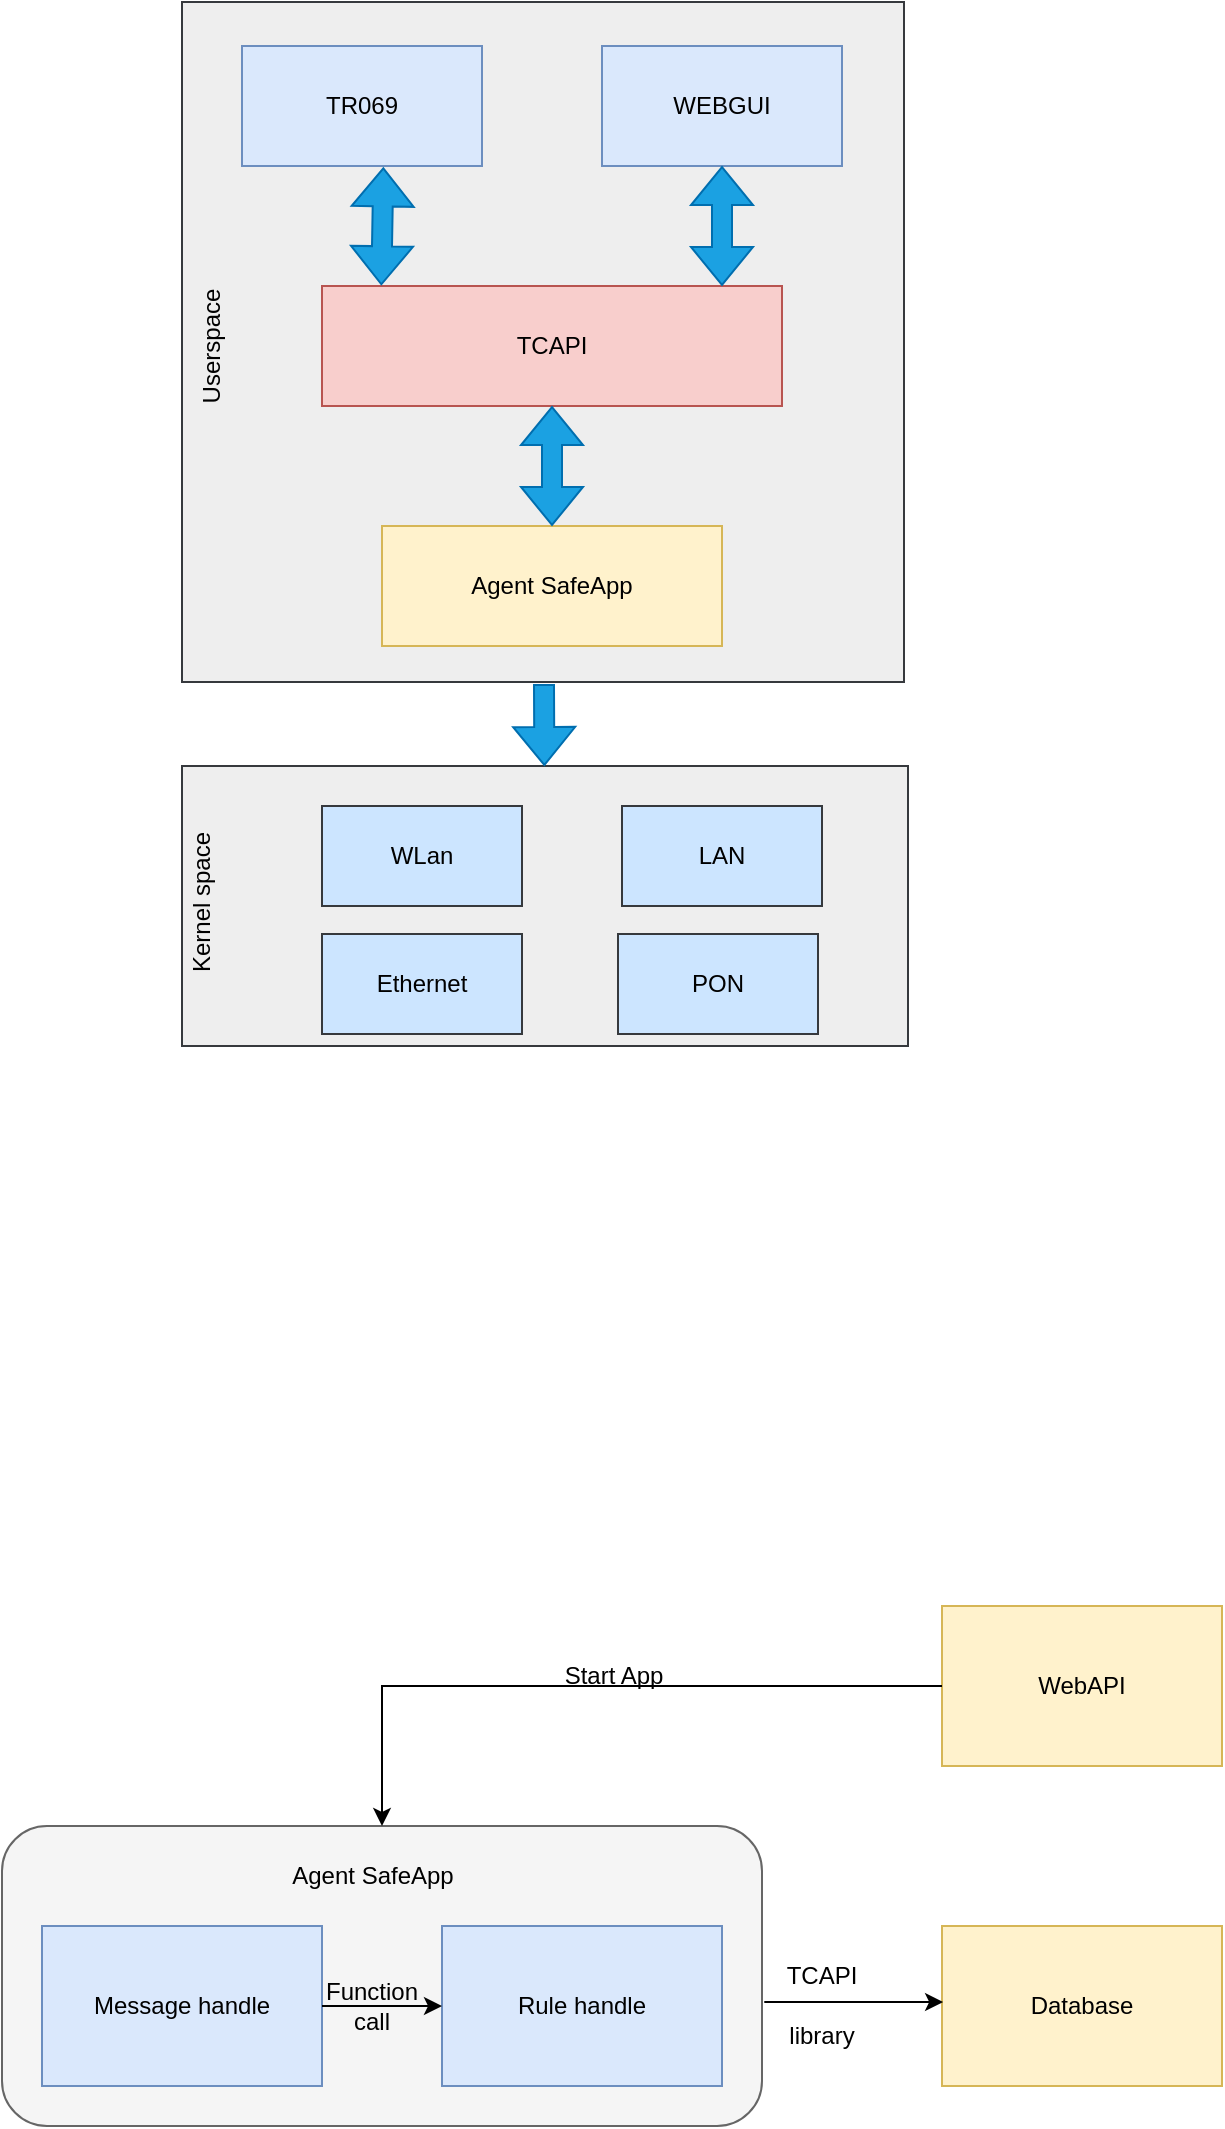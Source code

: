 <mxfile version="17.1.2" type="github">
  <diagram id="qp7meZ9fyToWihRMTy-W" name="Page-1">
    <mxGraphModel dx="789" dy="409" grid="0" gridSize="10" guides="1" tooltips="1" connect="1" arrows="1" fold="1" page="1" pageScale="1" pageWidth="150000" pageHeight="150000" math="0" shadow="0">
      <root>
        <mxCell id="0" />
        <mxCell id="1" parent="0" />
        <mxCell id="mK8-xpyxY12oYqtk83cb-34" value="" style="rounded=1;whiteSpace=wrap;html=1;fillColor=#f5f5f5;fontColor=#333333;strokeColor=#666666;" parent="1" vertex="1">
          <mxGeometry x="120" y="1030" width="380" height="150" as="geometry" />
        </mxCell>
        <mxCell id="mK8-xpyxY12oYqtk83cb-23" value="" style="rounded=0;whiteSpace=wrap;html=1;fillColor=#eeeeee;strokeColor=#36393d;" parent="1" vertex="1">
          <mxGeometry x="210" y="500" width="363" height="140" as="geometry" />
        </mxCell>
        <mxCell id="mK8-xpyxY12oYqtk83cb-22" value="" style="rounded=0;whiteSpace=wrap;html=1;fillColor=#eeeeee;strokeColor=#36393d;" parent="1" vertex="1">
          <mxGeometry x="210" y="118" width="361" height="340" as="geometry" />
        </mxCell>
        <mxCell id="mK8-xpyxY12oYqtk83cb-6" value="TR069" style="rounded=0;whiteSpace=wrap;html=1;fillColor=#dae8fc;strokeColor=#6c8ebf;" parent="1" vertex="1">
          <mxGeometry x="240" y="140" width="120" height="60" as="geometry" />
        </mxCell>
        <mxCell id="mK8-xpyxY12oYqtk83cb-7" value="WEBGUI" style="rounded=0;whiteSpace=wrap;html=1;fillColor=#dae8fc;strokeColor=#6c8ebf;" parent="1" vertex="1">
          <mxGeometry x="420" y="140" width="120" height="60" as="geometry" />
        </mxCell>
        <mxCell id="mK8-xpyxY12oYqtk83cb-8" value="TCAPI" style="rounded=0;whiteSpace=wrap;html=1;fillColor=#f8cecc;strokeColor=#b85450;" parent="1" vertex="1">
          <mxGeometry x="280" y="260" width="230" height="60" as="geometry" />
        </mxCell>
        <mxCell id="mK8-xpyxY12oYqtk83cb-10" value="Agent SafeApp" style="rounded=0;whiteSpace=wrap;html=1;fillColor=#fff2cc;strokeColor=#d6b656;" parent="1" vertex="1">
          <mxGeometry x="310" y="380" width="170" height="60" as="geometry" />
        </mxCell>
        <mxCell id="mK8-xpyxY12oYqtk83cb-11" value="" style="shape=flexArrow;endArrow=classic;startArrow=classic;html=1;rounded=0;exitX=0.129;exitY=-0.006;exitDx=0;exitDy=0;exitPerimeter=0;entryX=0.589;entryY=1.011;entryDx=0;entryDy=0;entryPerimeter=0;fillColor=#1ba1e2;strokeColor=#006EAF;" parent="1" source="mK8-xpyxY12oYqtk83cb-8" target="mK8-xpyxY12oYqtk83cb-6" edge="1">
          <mxGeometry width="100" height="100" relative="1" as="geometry">
            <mxPoint x="240" y="320" as="sourcePoint" />
            <mxPoint x="340" y="220" as="targetPoint" />
          </mxGeometry>
        </mxCell>
        <mxCell id="mK8-xpyxY12oYqtk83cb-12" value="" style="shape=flexArrow;endArrow=classic;startArrow=classic;html=1;rounded=0;entryX=0.808;entryY=1;entryDx=0;entryDy=0;entryPerimeter=0;fillColor=#1ba1e2;strokeColor=#006EAF;" parent="1" edge="1">
          <mxGeometry width="100" height="100" relative="1" as="geometry">
            <mxPoint x="480" y="260" as="sourcePoint" />
            <mxPoint x="480" y="200" as="targetPoint" />
          </mxGeometry>
        </mxCell>
        <mxCell id="mK8-xpyxY12oYqtk83cb-13" value="" style="shape=flexArrow;endArrow=classic;startArrow=classic;html=1;rounded=0;entryX=0.5;entryY=1;entryDx=0;entryDy=0;exitX=0.5;exitY=0;exitDx=0;exitDy=0;fillColor=#1ba1e2;strokeColor=#006EAF;" parent="1" source="mK8-xpyxY12oYqtk83cb-10" target="mK8-xpyxY12oYqtk83cb-8" edge="1">
          <mxGeometry width="100" height="100" relative="1" as="geometry">
            <mxPoint x="395.2" y="420" as="sourcePoint" />
            <mxPoint x="394.66" y="340" as="targetPoint" />
          </mxGeometry>
        </mxCell>
        <mxCell id="mK8-xpyxY12oYqtk83cb-16" value="Ethernet" style="rounded=0;whiteSpace=wrap;html=1;fillColor=#cce5ff;strokeColor=#36393d;" parent="1" vertex="1">
          <mxGeometry x="280" y="584" width="100" height="50" as="geometry" />
        </mxCell>
        <mxCell id="mK8-xpyxY12oYqtk83cb-17" value="WLan" style="rounded=0;whiteSpace=wrap;html=1;fillColor=#cce5ff;strokeColor=#36393d;" parent="1" vertex="1">
          <mxGeometry x="280" y="520" width="100" height="50" as="geometry" />
        </mxCell>
        <mxCell id="mK8-xpyxY12oYqtk83cb-18" value="LAN" style="rounded=0;whiteSpace=wrap;html=1;fillColor=#cce5ff;strokeColor=#36393d;" parent="1" vertex="1">
          <mxGeometry x="430" y="520" width="100" height="50" as="geometry" />
        </mxCell>
        <mxCell id="mK8-xpyxY12oYqtk83cb-19" value="PON" style="rounded=0;whiteSpace=wrap;html=1;fillColor=#cce5ff;strokeColor=#36393d;" parent="1" vertex="1">
          <mxGeometry x="428" y="584" width="100" height="50" as="geometry" />
        </mxCell>
        <mxCell id="mK8-xpyxY12oYqtk83cb-24" value="Userspace" style="text;html=1;strokeColor=none;fillColor=none;align=center;verticalAlign=middle;whiteSpace=wrap;rounded=0;rotation=-90;" parent="1" vertex="1">
          <mxGeometry x="170" y="270" width="110" height="40" as="geometry" />
        </mxCell>
        <mxCell id="mK8-xpyxY12oYqtk83cb-25" value="Kernel space" style="text;html=1;strokeColor=none;fillColor=none;align=center;verticalAlign=middle;whiteSpace=wrap;rounded=0;rotation=-90;" parent="1" vertex="1">
          <mxGeometry x="165" y="548" width="110" height="40" as="geometry" />
        </mxCell>
        <mxCell id="mK8-xpyxY12oYqtk83cb-28" value="" style="shape=flexArrow;endArrow=classic;html=1;rounded=0;fillColor=#1ba1e2;strokeColor=#006EAF;" parent="1" target="mK8-xpyxY12oYqtk83cb-23" edge="1">
          <mxGeometry width="50" height="50" relative="1" as="geometry">
            <mxPoint x="391" y="459" as="sourcePoint" />
            <mxPoint x="389" y="497" as="targetPoint" />
          </mxGeometry>
        </mxCell>
        <mxCell id="mK8-xpyxY12oYqtk83cb-30" value="Message handle" style="rounded=0;whiteSpace=wrap;html=1;fillColor=#dae8fc;strokeColor=#6c8ebf;" parent="1" vertex="1">
          <mxGeometry x="140" y="1080" width="140" height="80" as="geometry" />
        </mxCell>
        <mxCell id="mK8-xpyxY12oYqtk83cb-31" value="Rule handle" style="rounded=0;whiteSpace=wrap;html=1;fillColor=#dae8fc;strokeColor=#6c8ebf;" parent="1" vertex="1">
          <mxGeometry x="340" y="1080" width="140" height="80" as="geometry" />
        </mxCell>
        <mxCell id="mK8-xpyxY12oYqtk83cb-32" value="Database" style="rounded=0;whiteSpace=wrap;html=1;fillColor=#fff2cc;strokeColor=#d6b656;" parent="1" vertex="1">
          <mxGeometry x="590" y="1080" width="140" height="80" as="geometry" />
        </mxCell>
        <mxCell id="mK8-xpyxY12oYqtk83cb-33" value="WebAPI" style="rounded=0;whiteSpace=wrap;html=1;fillColor=#fff2cc;strokeColor=#d6b656;" parent="1" vertex="1">
          <mxGeometry x="590" y="920" width="140" height="80" as="geometry" />
        </mxCell>
        <mxCell id="mK8-xpyxY12oYqtk83cb-35" value="" style="endArrow=classic;html=1;rounded=0;exitX=1;exitY=0.5;exitDx=0;exitDy=0;entryX=0;entryY=0.5;entryDx=0;entryDy=0;" parent="1" source="mK8-xpyxY12oYqtk83cb-30" target="mK8-xpyxY12oYqtk83cb-31" edge="1">
          <mxGeometry width="50" height="50" relative="1" as="geometry">
            <mxPoint x="280" y="1140" as="sourcePoint" />
            <mxPoint x="330" y="1090" as="targetPoint" />
          </mxGeometry>
        </mxCell>
        <mxCell id="oRzCMFhJWEvcP08ix0-i-1" value="Agent SafeApp" style="text;html=1;strokeColor=none;fillColor=none;align=center;verticalAlign=middle;whiteSpace=wrap;rounded=0;" vertex="1" parent="1">
          <mxGeometry x="222.5" y="1040" width="165" height="30" as="geometry" />
        </mxCell>
        <mxCell id="oRzCMFhJWEvcP08ix0-i-2" value="" style="endArrow=classic;html=1;rounded=0;entryX=0.5;entryY=0;entryDx=0;entryDy=0;exitX=0;exitY=0.5;exitDx=0;exitDy=0;" edge="1" parent="1" source="mK8-xpyxY12oYqtk83cb-33" target="mK8-xpyxY12oYqtk83cb-34">
          <mxGeometry width="50" height="50" relative="1" as="geometry">
            <mxPoint x="250" y="990" as="sourcePoint" />
            <mxPoint x="300" y="940" as="targetPoint" />
            <Array as="points">
              <mxPoint x="310" y="960" />
            </Array>
          </mxGeometry>
        </mxCell>
        <mxCell id="oRzCMFhJWEvcP08ix0-i-3" value="Start App" style="text;html=1;strokeColor=none;fillColor=none;align=center;verticalAlign=middle;whiteSpace=wrap;rounded=0;" vertex="1" parent="1">
          <mxGeometry x="352" y="940" width="148" height="30" as="geometry" />
        </mxCell>
        <mxCell id="oRzCMFhJWEvcP08ix0-i-4" value="" style="endArrow=classic;html=1;rounded=0;entryX=0.004;entryY=0.475;entryDx=0;entryDy=0;exitX=1.003;exitY=0.587;exitDx=0;exitDy=0;exitPerimeter=0;entryPerimeter=0;" edge="1" parent="1" source="mK8-xpyxY12oYqtk83cb-34" target="mK8-xpyxY12oYqtk83cb-32">
          <mxGeometry width="50" height="50" relative="1" as="geometry">
            <mxPoint x="500" y="1170" as="sourcePoint" />
            <mxPoint x="550" y="1120" as="targetPoint" />
          </mxGeometry>
        </mxCell>
        <mxCell id="oRzCMFhJWEvcP08ix0-i-5" value="TCAPI" style="text;html=1;strokeColor=none;fillColor=none;align=center;verticalAlign=middle;whiteSpace=wrap;rounded=0;" vertex="1" parent="1">
          <mxGeometry x="500" y="1090" width="60" height="30" as="geometry" />
        </mxCell>
        <mxCell id="oRzCMFhJWEvcP08ix0-i-6" value="library" style="text;html=1;strokeColor=none;fillColor=none;align=center;verticalAlign=middle;whiteSpace=wrap;rounded=0;" vertex="1" parent="1">
          <mxGeometry x="500" y="1120" width="60" height="30" as="geometry" />
        </mxCell>
        <mxCell id="oRzCMFhJWEvcP08ix0-i-10" value="Function&lt;br&gt;call" style="text;html=1;strokeColor=none;fillColor=none;align=center;verticalAlign=middle;whiteSpace=wrap;rounded=0;" vertex="1" parent="1">
          <mxGeometry x="275" y="1100" width="60" height="40" as="geometry" />
        </mxCell>
      </root>
    </mxGraphModel>
  </diagram>
</mxfile>
